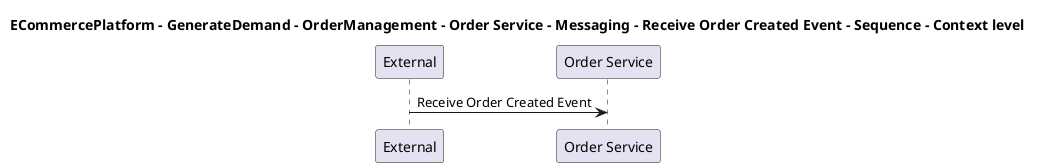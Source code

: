 @startuml

title ECommercePlatform - GenerateDemand - OrderManagement - Order Service - Messaging - Receive Order Created Event - Sequence - Context level

participant "External" as C4InterFlow.SoftwareSystems.ExternalSystem
participant "Order Service" as ECommercePlatform.GenerateDemand.OrderManagement.SoftwareSystems.OrderService

C4InterFlow.SoftwareSystems.ExternalSystem -> ECommercePlatform.GenerateDemand.OrderManagement.SoftwareSystems.OrderService : Receive Order Created Event


@enduml
